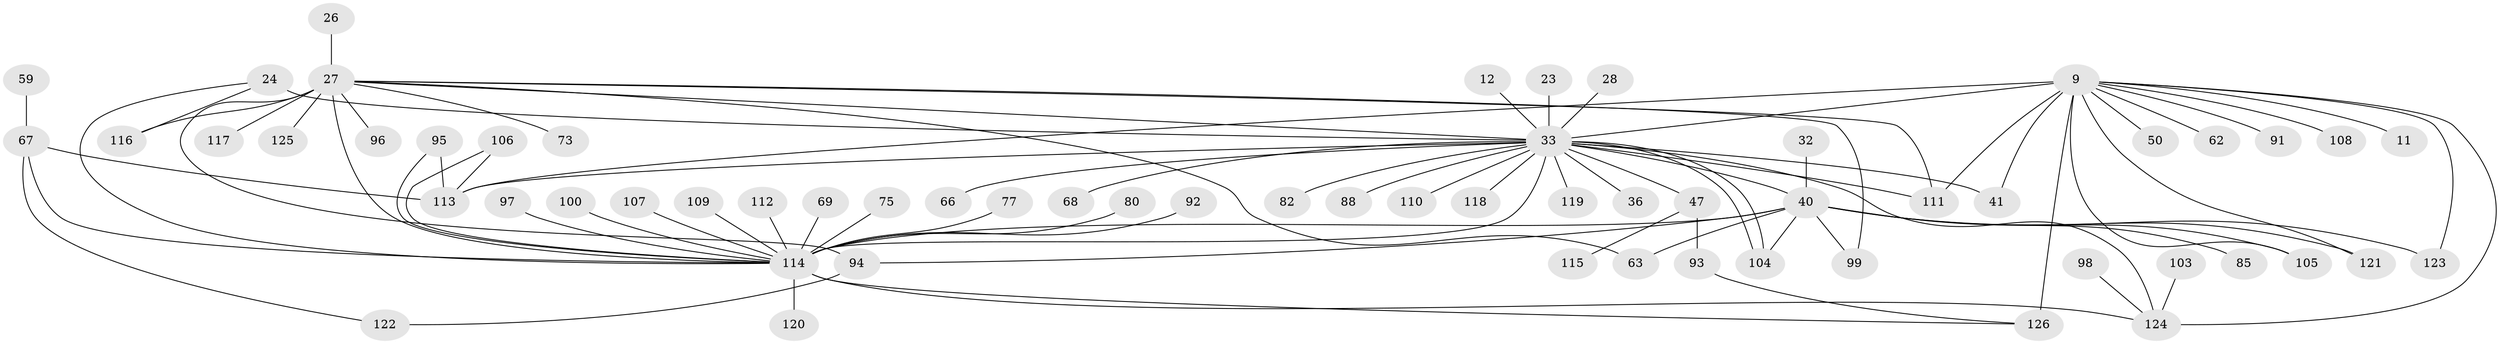 // original degree distribution, {23: 0.007936507936507936, 5: 0.05555555555555555, 17: 0.007936507936507936, 10: 0.023809523809523808, 2: 0.1984126984126984, 3: 0.12698412698412698, 21: 0.007936507936507936, 1: 0.4365079365079365, 15: 0.007936507936507936, 14: 0.007936507936507936, 4: 0.1111111111111111, 6: 0.007936507936507936}
// Generated by graph-tools (version 1.1) at 2025/02/03/05/25 17:02:38]
// undirected, 63 vertices, 86 edges
graph export_dot {
graph [start="1"]
  node [color=gray90,style=filled];
  9;
  11;
  12;
  23;
  24;
  26;
  27 [super="+3"];
  28;
  32;
  33 [super="+1+5"];
  36;
  40 [super="+14"];
  41;
  47 [super="+7"];
  50;
  59;
  62;
  63;
  66;
  67 [super="+25+58"];
  68;
  69 [super="+61"];
  73;
  75;
  77;
  80;
  82;
  85 [super="+60"];
  88;
  91;
  92;
  93;
  94 [super="+18+46"];
  95 [super="+45"];
  96;
  97;
  98;
  99 [super="+79"];
  100;
  103;
  104;
  105 [super="+102"];
  106;
  107;
  108 [super="+90"];
  109 [super="+76"];
  110;
  111 [super="+74+48"];
  112;
  113 [super="+4"];
  114 [super="+43+89+52+83+20+38+54+56+71+72+101"];
  115;
  116 [super="+53"];
  117;
  118;
  119 [super="+84"];
  120;
  121 [super="+21+49"];
  122;
  123;
  124 [super="+16+70"];
  125;
  126 [super="+35+87"];
  9 -- 11;
  9 -- 41;
  9 -- 50;
  9 -- 62;
  9 -- 91;
  9 -- 123;
  9 -- 124 [weight=3];
  9 -- 33;
  9 -- 111 [weight=3];
  9 -- 105;
  9 -- 126 [weight=4];
  9 -- 121;
  9 -- 108;
  9 -- 113;
  12 -- 33;
  23 -- 33;
  24 -- 33 [weight=3];
  24 -- 116;
  24 -- 114;
  26 -- 27;
  27 -- 73;
  27 -- 94 [weight=3];
  27 -- 96;
  27 -- 33 [weight=2];
  27 -- 116;
  27 -- 117;
  27 -- 125;
  27 -- 63;
  27 -- 111;
  27 -- 99;
  27 -- 114 [weight=4];
  28 -- 33;
  32 -- 40;
  33 -- 41 [weight=2];
  33 -- 47 [weight=2];
  33 -- 68;
  33 -- 104 [weight=2];
  33 -- 104;
  33 -- 110;
  33 -- 66;
  33 -- 88;
  33 -- 40 [weight=2];
  33 -- 118;
  33 -- 124 [weight=2];
  33 -- 111 [weight=3];
  33 -- 119;
  33 -- 36;
  33 -- 113 [weight=3];
  33 -- 82;
  33 -- 114 [weight=3];
  40 -- 104;
  40 -- 114 [weight=5];
  40 -- 123;
  40 -- 94 [weight=2];
  40 -- 63;
  40 -- 99;
  40 -- 105;
  40 -- 121;
  40 -- 85;
  47 -- 93;
  47 -- 115;
  59 -- 67;
  67 -- 113 [weight=2];
  67 -- 114;
  67 -- 122;
  69 -- 114;
  75 -- 114;
  77 -- 114;
  80 -- 114;
  92 -- 114;
  93 -- 126;
  94 -- 122;
  95 -- 113;
  95 -- 114;
  97 -- 114;
  98 -- 124;
  100 -- 114;
  103 -- 124;
  106 -- 113;
  106 -- 114;
  107 -- 114;
  109 -- 114;
  112 -- 114;
  114 -- 120;
  114 -- 126;
  114 -- 124;
}
